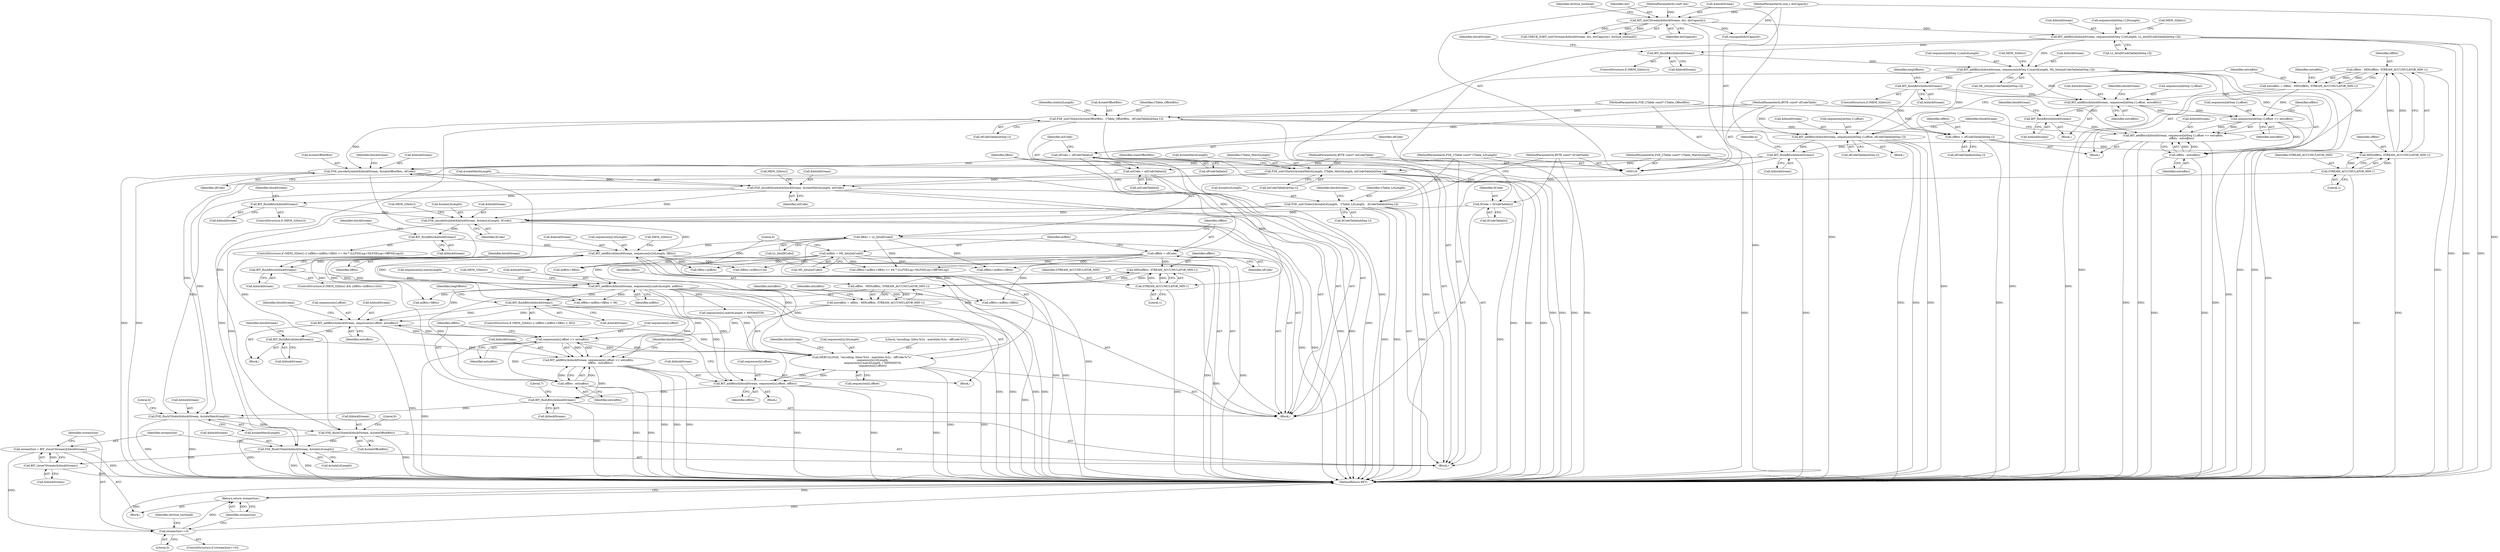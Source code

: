 digraph "0_zstd_3e5cdf1b6a85843e991d7d10f6a2567c15580da0_2@API" {
"1000559" [label="(Call,streamSize = BIT_closeCStream(&blockStream))"];
"1000561" [label="(Call,BIT_closeCStream(&blockStream))"];
"1000552" [label="(Call,FSE_flushCState(&blockStream, &stateLitLength))"];
"1000541" [label="(Call,FSE_flushCState(&blockStream, &stateOffsetBits))"];
"1000530" [label="(Call,FSE_flushCState(&blockStream, &stateMatchLength))"];
"1000300" [label="(Call,BIT_flushBits(&blockStream))"];
"1000285" [label="(Call,BIT_addBits(&blockStream, sequences[nbSeq-1].offset, ofCodeTable[nbSeq-1]))"];
"1000208" [label="(Call,BIT_addBits(&blockStream, sequences[nbSeq-1].matchLength, ML_bits[mlCodeTable[nbSeq-1]]))"];
"1000186" [label="(Call,BIT_addBits(&blockStream, sequences[nbSeq-1].litLength, LL_bits[llCodeTable[nbSeq-1]]))"];
"1000138" [label="(Call,BIT_initCStream(&blockStream, dst, dstCapacity))"];
"1000121" [label="(MethodParameterIn,void* dst)"];
"1000122" [label="(MethodParameterIn,size_t dstCapacity)"];
"1000205" [label="(Call,BIT_flushBits(&blockStream))"];
"1000227" [label="(Call,BIT_flushBits(&blockStream))"];
"1000168" [label="(Call,FSE_initCState2(&stateOffsetBits,  CTable_OffsetBits,  ofCodeTable[nbSeq-1]))"];
"1000125" [label="(MethodParameterIn,FSE_CTable const* CTable_OffsetBits)"];
"1000126" [label="(MethodParameterIn,BYTE const* ofCodeTable)"];
"1000268" [label="(Call,BIT_addBits(&blockStream, sequences[nbSeq-1].offset >> extraBits,\n                    ofBits - extraBits))"];
"1000265" [label="(Call,BIT_flushBits(&blockStream))"];
"1000254" [label="(Call,BIT_addBits(&blockStream, sequences[nbSeq-1].offset, extraBits))"];
"1000242" [label="(Call,extraBits = ofBits - MIN(ofBits, STREAM_ACCUMULATOR_MIN-1))"];
"1000244" [label="(Call,ofBits - MIN(ofBits, STREAM_ACCUMULATOR_MIN-1))"];
"1000246" [label="(Call,MIN(ofBits, STREAM_ACCUMULATOR_MIN-1))"];
"1000234" [label="(Call,ofBits = ofCodeTable[nbSeq-1])"];
"1000248" [label="(Call,STREAM_ACCUMULATOR_MIN-1)"];
"1000271" [label="(Call,sequences[nbSeq-1].offset >> extraBits)"];
"1000280" [label="(Call,ofBits - extraBits)"];
"1000509" [label="(Call,BIT_flushBits(&blockStream))"];
"1000485" [label="(Call,BIT_addBits(&blockStream, sequences[n].offset >> extraBits,\n                            ofBits - extraBits))"];
"1000454" [label="(Call,BIT_flushBits(&blockStream))"];
"1000435" [label="(Call,BIT_addBits(&blockStream, sequences[n].matchLength, mlBits))"];
"1000415" [label="(Call,BIT_addBits(&blockStream, sequences[n].litLength, llBits))"];
"1000388" [label="(Call,FSE_encodeSymbol(&blockStream, &stateLitLength, llCode))"];
"1000377" [label="(Call,FSE_encodeSymbol(&blockStream, &stateMatchLength, mlCode))"];
"1000371" [label="(Call,FSE_encodeSymbol(&blockStream, &stateOffsetBits, ofCode))"];
"1000324" [label="(Call,ofCode = ofCodeTable[n])"];
"1000159" [label="(Call,FSE_initCState2(&stateMatchLength, CTable_MatchLength, mlCodeTable[nbSeq-1]))"];
"1000123" [label="(MethodParameterIn,FSE_CTable const* CTable_MatchLength)"];
"1000124" [label="(MethodParameterIn,BYTE const* mlCodeTable)"];
"1000330" [label="(Call,mlCode = mlCodeTable[n])"];
"1000385" [label="(Call,BIT_flushBits(&blockStream))"];
"1000177" [label="(Call,FSE_initCState2(&stateLitLength,   CTable_LitLength,   llCodeTable[nbSeq-1]))"];
"1000127" [label="(MethodParameterIn,FSE_CTable const* CTable_LitLength)"];
"1000128" [label="(MethodParameterIn,BYTE const* llCodeTable)"];
"1000318" [label="(Call,llCode = llCodeTable[n])"];
"1000412" [label="(Call,BIT_flushBits(&blockStream))"];
"1000351" [label="(Call,DEBUGLOG(6, \"encoding: litlen:%2u - matchlen:%2u - offCode:%7u\",\n                        sequences[n].litLength,\n                        sequences[n].matchLength + MINMATCH,\n                        sequences[n].offset))"];
"1000488" [label="(Call,sequences[n].offset >> extraBits)"];
"1000473" [label="(Call,BIT_addBits(&blockStream, sequences[n].offset, extraBits))"];
"1000461" [label="(Call,extraBits = ofBits - MIN(ofBits, STREAM_ACCUMULATOR_MIN-1))"];
"1000463" [label="(Call,ofBits - MIN(ofBits, STREAM_ACCUMULATOR_MIN-1))"];
"1000465" [label="(Call,MIN(ofBits, STREAM_ACCUMULATOR_MIN-1))"];
"1000342" [label="(Call,ofBits = ofCode)"];
"1000467" [label="(Call,STREAM_ACCUMULATOR_MIN-1)"];
"1000500" [label="(Call,BIT_addBits(&blockStream, sequences[n].offset, ofBits))"];
"1000336" [label="(Call,llBits = LL_bits[llCode])"];
"1000432" [label="(Call,BIT_flushBits(&blockStream))"];
"1000346" [label="(Call,mlBits = ML_bits[mlCode])"];
"1000482" [label="(Call,BIT_flushBits(&blockStream))"];
"1000495" [label="(Call,ofBits - extraBits)"];
"1000565" [label="(Call,streamSize==0)"];
"1000571" [label="(Return,return streamSize;)"];
"1000285" [label="(Call,BIT_addBits(&blockStream, sequences[nbSeq-1].offset, ofCodeTable[nbSeq-1]))"];
"1000206" [label="(Call,&blockStream)"];
"1000347" [label="(Identifier,mlBits)"];
"1000389" [label="(Call,&blockStream)"];
"1000386" [label="(Call,&blockStream)"];
"1000378" [label="(Call,&blockStream)"];
"1000359" [label="(Call,sequences[n].matchLength + MINMATCH)"];
"1000560" [label="(Identifier,streamSize)"];
"1000555" [label="(Call,&stateLitLength)"];
"1000286" [label="(Call,&blockStream)"];
"1000244" [label="(Call,ofBits - MIN(ofBits, STREAM_ACCUMULATOR_MIN-1))"];
"1000139" [label="(Call,&blockStream)"];
"1000332" [label="(Call,mlCodeTable[n])"];
"1000177" [label="(Call,FSE_initCState2(&stateLitLength,   CTable_LitLength,   llCodeTable[nbSeq-1]))"];
"1000444" [label="(ControlStructure,if (MEM_32bits() || (ofBits+mlBits+llBits > 56)))"];
"1000254" [label="(Call,BIT_addBits(&blockStream, sequences[nbSeq-1].offset, extraBits))"];
"1000466" [label="(Identifier,ofBits)"];
"1000257" [label="(Call,sequences[nbSeq-1].offset)"];
"1000228" [label="(Call,&blockStream)"];
"1000231" [label="(Identifier,longOffsets)"];
"1000400" [label="(Call,mlBits+llBits)"];
"1000279" [label="(Identifier,extraBits)"];
"1000127" [label="(MethodParameterIn,FSE_CTable const* CTable_LitLength)"];
"1000235" [label="(Identifier,ofBits)"];
"1000171" [label="(Identifier,CTable_OffsetBits)"];
"1000467" [label="(Call,STREAM_ACCUMULATOR_MIN-1)"];
"1000567" [label="(Literal,0)"];
"1000503" [label="(Call,sequences[n].offset)"];
"1000269" [label="(Call,&blockStream)"];
"1000246" [label="(Call,MIN(ofBits, STREAM_ACCUMULATOR_MIN-1))"];
"1000428" [label="(Call,llBits+mlBits)"];
"1000488" [label="(Call,sequences[n].offset >> extraBits)"];
"1000255" [label="(Call,&blockStream)"];
"1000281" [label="(Identifier,ofBits)"];
"1000380" [label="(Call,&stateMatchLength)"];
"1000472" [label="(Block,)"];
"1000188" [label="(Identifier,blockStream)"];
"1000468" [label="(Identifier,STREAM_ACCUMULATOR_MIN)"];
"1000413" [label="(Call,&blockStream)"];
"1000143" [label="(Identifier,dstSize_tooSmall)"];
"1000324" [label="(Call,ofCode = ofCodeTable[n])"];
"1000433" [label="(Call,&blockStream)"];
"1000565" [label="(Call,streamSize==0)"];
"1000541" [label="(Call,FSE_flushCState(&blockStream, &stateOffsetBits))"];
"1000266" [label="(Call,&blockStream)"];
"1000205" [label="(Call,BIT_flushBits(&blockStream))"];
"1000489" [label="(Call,sequences[n].offset)"];
"1000159" [label="(Call,FSE_initCState2(&stateMatchLength, CTable_MatchLength, mlCodeTable[nbSeq-1]))"];
"1000396" [label="(Call,MEM_32bits())"];
"1000377" [label="(Call,FSE_encodeSymbol(&blockStream, &stateMatchLength, mlCode))"];
"1000288" [label="(Call,sequences[nbSeq-1].offset)"];
"1000557" [label="(Block,)"];
"1000208" [label="(Call,BIT_addBits(&blockStream, sequences[nbSeq-1].matchLength, ML_bits[mlCodeTable[nbSeq-1]]))"];
"1000384" [label="(Call,MEM_32bits())"];
"1000376" [label="(Identifier,ofCode)"];
"1000374" [label="(Call,&stateOffsetBits)"];
"1000536" [label="(Literal,6)"];
"1000196" [label="(Call,LL_bits[llCodeTable[nbSeq-1]])"];
"1000463" [label="(Call,ofBits - MIN(ofBits, STREAM_ACCUMULATOR_MIN-1))"];
"1000373" [label="(Identifier,blockStream)"];
"1000301" [label="(Call,&blockStream)"];
"1000511" [label="(Identifier,blockStream)"];
"1000461" [label="(Call,extraBits = ofBits - MIN(ofBits, STREAM_ACCUMULATOR_MIN-1))"];
"1000385" [label="(Call,BIT_flushBits(&blockStream))"];
"1000218" [label="(Call,ML_bits[mlCodeTable[nbSeq-1]])"];
"1000432" [label="(Call,BIT_flushBits(&blockStream))"];
"1000448" [label="(Call,ofBits+mlBits+llBits)"];
"1000172" [label="(Call,ofCodeTable[nbSeq-1])"];
"1000450" [label="(Call,mlBits+llBits)"];
"1000330" [label="(Call,mlCode = mlCodeTable[n])"];
"1000302" [label="(Identifier,blockStream)"];
"1000156" [label="(Call,(unsigned)dstCapacity)"];
"1000544" [label="(Call,&stateOffsetBits)"];
"1000204" [label="(Call,MEM_32bits())"];
"1000170" [label="(Identifier,stateOffsetBits)"];
"1000236" [label="(Call,ofCodeTable[nbSeq-1])"];
"1000137" [label="(Call,CHECK_E(BIT_initCStream(&blockStream, dst, dstCapacity), dstSize_tooSmall))"];
"1000336" [label="(Call,llBits = LL_bits[llCode])"];
"1000264" [label="(Identifier,extraBits)"];
"1000469" [label="(Literal,1)"];
"1000348" [label="(Call,ML_bits[mlCode])"];
"1000531" [label="(Call,&blockStream)"];
"1000510" [label="(Call,&blockStream)"];
"1000121" [label="(MethodParameterIn,void* dst)"];
"1000486" [label="(Call,&blockStream)"];
"1000447" [label="(Call,ofBits+mlBits+llBits > 56)"];
"1000132" [label="(Block,)"];
"1000300" [label="(Call,BIT_flushBits(&blockStream))"];
"1000211" [label="(Call,sequences[nbSeq-1].matchLength)"];
"1000180" [label="(Identifier,CTable_LitLength)"];
"1000418" [label="(Call,sequences[n].litLength)"];
"1000141" [label="(Identifier,dst)"];
"1000250" [label="(Literal,1)"];
"1000485" [label="(Call,BIT_addBits(&blockStream, sequences[n].offset >> extraBits,\n                            ofBits - extraBits))"];
"1000412" [label="(Call,BIT_flushBits(&blockStream))"];
"1000168" [label="(Call,FSE_initCState2(&stateOffsetBits,  CTable_OffsetBits,  ofCodeTable[nbSeq-1]))"];
"1000245" [label="(Identifier,ofBits)"];
"1000495" [label="(Call,ofBits - extraBits)"];
"1000382" [label="(Identifier,mlCode)"];
"1000513" [label="(Literal,7)"];
"1000487" [label="(Identifier,blockStream)"];
"1000390" [label="(Identifier,blockStream)"];
"1000459" [label="(Block,)"];
"1000122" [label="(MethodParameterIn,size_t dstCapacity)"];
"1000354" [label="(Call,sequences[n].litLength)"];
"1000427" [label="(Call,(llBits+mlBits)>24)"];
"1000397" [label="(Call,ofBits+mlBits+llBits >= 64-7-(LLFSELog+MLFSELog+OffFSELog))"];
"1000179" [label="(Identifier,stateLitLength)"];
"1000343" [label="(Identifier,ofBits)"];
"1000265" [label="(Call,BIT_flushBits(&blockStream))"];
"1000415" [label="(Call,BIT_addBits(&blockStream, sequences[n].litLength, llBits))"];
"1000331" [label="(Identifier,mlCode)"];
"1000553" [label="(Call,&blockStream)"];
"1000464" [label="(Identifier,ofBits)"];
"1000271" [label="(Call,sequences[nbSeq-1].offset >> extraBits)"];
"1000496" [label="(Identifier,ofBits)"];
"1000497" [label="(Identifier,extraBits)"];
"1000307" [label="(Identifier,n)"];
"1000446" [label="(Call,MEM_32bits())"];
"1000344" [label="(Identifier,ofCode)"];
"1000284" [label="(Block,)"];
"1000248" [label="(Call,STREAM_ACCUMULATOR_MIN-1)"];
"1000508" [label="(Identifier,ofBits)"];
"1000533" [label="(Call,&stateMatchLength)"];
"1000436" [label="(Call,&blockStream)"];
"1000559" [label="(Call,streamSize = BIT_closeCStream(&blockStream))"];
"1000226" [label="(Call,MEM_32bits())"];
"1000481" [label="(Identifier,extraBits)"];
"1000484" [label="(Identifier,blockStream)"];
"1000398" [label="(Call,ofBits+mlBits+llBits)"];
"1000435" [label="(Call,BIT_addBits(&blockStream, sequences[n].matchLength, mlBits))"];
"1000319" [label="(Identifier,llCode)"];
"1000203" [label="(ControlStructure,if (MEM_32bits()))"];
"1000232" [label="(Block,)"];
"1000443" [label="(Identifier,mlBits)"];
"1000337" [label="(Identifier,llBits)"];
"1000225" [label="(ControlStructure,if (MEM_32bits()))"];
"1000499" [label="(Block,)"];
"1000187" [label="(Call,&blockStream)"];
"1000391" [label="(Call,&stateLitLength)"];
"1000267" [label="(Identifier,blockStream)"];
"1000280" [label="(Call,ofBits - extraBits)"];
"1000316" [label="(Block,)"];
"1000270" [label="(Identifier,blockStream)"];
"1000123" [label="(MethodParameterIn,FSE_CTable const* CTable_MatchLength)"];
"1000272" [label="(Call,sequences[nbSeq-1].offset)"];
"1000160" [label="(Call,&stateMatchLength)"];
"1000189" [label="(Call,sequences[nbSeq-1].litLength)"];
"1000247" [label="(Identifier,ofBits)"];
"1000169" [label="(Call,&stateOffsetBits)"];
"1000325" [label="(Identifier,ofCode)"];
"1000242" [label="(Call,extraBits = ofBits - MIN(ofBits, STREAM_ACCUMULATOR_MIN-1))"];
"1000366" [label="(Call,sequences[n].offset)"];
"1000501" [label="(Call,&blockStream)"];
"1000383" [label="(ControlStructure,if (MEM_32bits()))"];
"1000552" [label="(Call,FSE_flushCState(&blockStream, &stateLitLength))"];
"1000424" [label="(ControlStructure,if (MEM_32bits() && ((llBits+mlBits)>24)))"];
"1000138" [label="(Call,BIT_initCStream(&blockStream, dst, dstCapacity))"];
"1000438" [label="(Call,sequences[n].matchLength)"];
"1000126" [label="(MethodParameterIn,BYTE const* ofCodeTable)"];
"1000268" [label="(Call,BIT_addBits(&blockStream, sequences[nbSeq-1].offset >> extraBits,\n                    ofBits - extraBits))"];
"1000252" [label="(Identifier,extraBits)"];
"1000282" [label="(Identifier,extraBits)"];
"1000494" [label="(Identifier,extraBits)"];
"1000458" [label="(Identifier,longOffsets)"];
"1000462" [label="(Identifier,extraBits)"];
"1000186" [label="(Call,BIT_addBits(&blockStream, sequences[nbSeq-1].litLength, LL_bits[llCodeTable[nbSeq-1]]))"];
"1000542" [label="(Call,&blockStream)"];
"1000547" [label="(Literal,6)"];
"1000379" [label="(Identifier,blockStream)"];
"1000509" [label="(Call,BIT_flushBits(&blockStream))"];
"1000210" [label="(Identifier,blockStream)"];
"1000465" [label="(Call,MIN(ofBits, STREAM_ACCUMULATOR_MIN-1))"];
"1000353" [label="(Literal,\"encoding: litlen:%2u - matchlen:%2u - offCode:%7u\")"];
"1000371" [label="(Call,FSE_encodeSymbol(&blockStream, &stateOffsetBits, ofCode))"];
"1000125" [label="(MethodParameterIn,FSE_CTable const* CTable_OffsetBits)"];
"1000561" [label="(Call,BIT_closeCStream(&blockStream))"];
"1000564" [label="(ControlStructure,if (streamSize==0))"];
"1000163" [label="(Call,mlCodeTable[nbSeq-1])"];
"1000454" [label="(Call,BIT_flushBits(&blockStream))"];
"1000417" [label="(Identifier,blockStream)"];
"1000338" [label="(Call,LL_bits[llCode])"];
"1000393" [label="(Identifier,llCode)"];
"1000124" [label="(MethodParameterIn,BYTE const* mlCodeTable)"];
"1000562" [label="(Call,&blockStream)"];
"1000209" [label="(Call,&blockStream)"];
"1000423" [label="(Identifier,llBits)"];
"1000476" [label="(Call,sequences[n].offset)"];
"1000372" [label="(Call,&blockStream)"];
"1000426" [label="(Call,MEM_32bits())"];
"1000437" [label="(Identifier,blockStream)"];
"1000570" [label="(Identifier,dstSize_tooSmall)"];
"1000530" [label="(Call,FSE_flushCState(&blockStream, &stateMatchLength))"];
"1000572" [label="(Identifier,streamSize)"];
"1000234" [label="(Call,ofBits = ofCodeTable[nbSeq-1])"];
"1000320" [label="(Call,llCodeTable[n])"];
"1000482" [label="(Call,BIT_flushBits(&blockStream))"];
"1000128" [label="(MethodParameterIn,BYTE const* llCodeTable)"];
"1000142" [label="(Identifier,dstCapacity)"];
"1000473" [label="(Call,BIT_addBits(&blockStream, sequences[n].offset, extraBits))"];
"1000483" [label="(Call,&blockStream)"];
"1000342" [label="(Call,ofBits = ofCode)"];
"1000181" [label="(Call,llCodeTable[nbSeq-1])"];
"1000346" [label="(Call,mlBits = ML_bits[mlCode])"];
"1000566" [label="(Identifier,streamSize)"];
"1000571" [label="(Return,return streamSize;)"];
"1000243" [label="(Identifier,extraBits)"];
"1000326" [label="(Call,ofCodeTable[n])"];
"1000388" [label="(Call,FSE_encodeSymbol(&blockStream, &stateLitLength, llCode))"];
"1000394" [label="(ControlStructure,if (MEM_32bits() || (ofBits+mlBits+llBits >= 64-7-(LLFSELog+MLFSELog+OffFSELog))))"];
"1000227" [label="(Call,BIT_flushBits(&blockStream))"];
"1000351" [label="(Call,DEBUGLOG(6, \"encoding: litlen:%2u - matchlen:%2u - offCode:%7u\",\n                        sequences[n].litLength,\n                        sequences[n].matchLength + MINMATCH,\n                        sequences[n].offset))"];
"1000162" [label="(Identifier,CTable_MatchLength)"];
"1000416" [label="(Call,&blockStream)"];
"1000295" [label="(Call,ofCodeTable[nbSeq-1])"];
"1000573" [label="(MethodReturn,RET)"];
"1000500" [label="(Call,BIT_addBits(&blockStream, sequences[n].offset, ofBits))"];
"1000253" [label="(Block,)"];
"1000471" [label="(Identifier,extraBits)"];
"1000318" [label="(Call,llCode = llCodeTable[n])"];
"1000178" [label="(Call,&stateLitLength)"];
"1000455" [label="(Call,&blockStream)"];
"1000474" [label="(Call,&blockStream)"];
"1000352" [label="(Literal,6)"];
"1000249" [label="(Identifier,STREAM_ACCUMULATOR_MIN)"];
"1000559" -> "1000557"  [label="AST: "];
"1000559" -> "1000561"  [label="CFG: "];
"1000560" -> "1000559"  [label="AST: "];
"1000561" -> "1000559"  [label="AST: "];
"1000566" -> "1000559"  [label="CFG: "];
"1000559" -> "1000573"  [label="DDG: "];
"1000561" -> "1000559"  [label="DDG: "];
"1000559" -> "1000565"  [label="DDG: "];
"1000561" -> "1000562"  [label="CFG: "];
"1000562" -> "1000561"  [label="AST: "];
"1000561" -> "1000573"  [label="DDG: "];
"1000552" -> "1000561"  [label="DDG: "];
"1000552" -> "1000132"  [label="AST: "];
"1000552" -> "1000555"  [label="CFG: "];
"1000553" -> "1000552"  [label="AST: "];
"1000555" -> "1000552"  [label="AST: "];
"1000560" -> "1000552"  [label="CFG: "];
"1000552" -> "1000573"  [label="DDG: "];
"1000552" -> "1000573"  [label="DDG: "];
"1000541" -> "1000552"  [label="DDG: "];
"1000177" -> "1000552"  [label="DDG: "];
"1000388" -> "1000552"  [label="DDG: "];
"1000541" -> "1000132"  [label="AST: "];
"1000541" -> "1000544"  [label="CFG: "];
"1000542" -> "1000541"  [label="AST: "];
"1000544" -> "1000541"  [label="AST: "];
"1000547" -> "1000541"  [label="CFG: "];
"1000541" -> "1000573"  [label="DDG: "];
"1000541" -> "1000573"  [label="DDG: "];
"1000530" -> "1000541"  [label="DDG: "];
"1000168" -> "1000541"  [label="DDG: "];
"1000371" -> "1000541"  [label="DDG: "];
"1000530" -> "1000132"  [label="AST: "];
"1000530" -> "1000533"  [label="CFG: "];
"1000531" -> "1000530"  [label="AST: "];
"1000533" -> "1000530"  [label="AST: "];
"1000536" -> "1000530"  [label="CFG: "];
"1000530" -> "1000573"  [label="DDG: "];
"1000530" -> "1000573"  [label="DDG: "];
"1000300" -> "1000530"  [label="DDG: "];
"1000509" -> "1000530"  [label="DDG: "];
"1000159" -> "1000530"  [label="DDG: "];
"1000377" -> "1000530"  [label="DDG: "];
"1000300" -> "1000132"  [label="AST: "];
"1000300" -> "1000301"  [label="CFG: "];
"1000301" -> "1000300"  [label="AST: "];
"1000307" -> "1000300"  [label="CFG: "];
"1000300" -> "1000573"  [label="DDG: "];
"1000285" -> "1000300"  [label="DDG: "];
"1000268" -> "1000300"  [label="DDG: "];
"1000300" -> "1000371"  [label="DDG: "];
"1000285" -> "1000284"  [label="AST: "];
"1000285" -> "1000295"  [label="CFG: "];
"1000286" -> "1000285"  [label="AST: "];
"1000288" -> "1000285"  [label="AST: "];
"1000295" -> "1000285"  [label="AST: "];
"1000302" -> "1000285"  [label="CFG: "];
"1000285" -> "1000573"  [label="DDG: "];
"1000285" -> "1000573"  [label="DDG: "];
"1000285" -> "1000573"  [label="DDG: "];
"1000208" -> "1000285"  [label="DDG: "];
"1000227" -> "1000285"  [label="DDG: "];
"1000168" -> "1000285"  [label="DDG: "];
"1000126" -> "1000285"  [label="DDG: "];
"1000208" -> "1000132"  [label="AST: "];
"1000208" -> "1000218"  [label="CFG: "];
"1000209" -> "1000208"  [label="AST: "];
"1000211" -> "1000208"  [label="AST: "];
"1000218" -> "1000208"  [label="AST: "];
"1000226" -> "1000208"  [label="CFG: "];
"1000208" -> "1000573"  [label="DDG: "];
"1000208" -> "1000573"  [label="DDG: "];
"1000208" -> "1000573"  [label="DDG: "];
"1000186" -> "1000208"  [label="DDG: "];
"1000205" -> "1000208"  [label="DDG: "];
"1000208" -> "1000227"  [label="DDG: "];
"1000208" -> "1000254"  [label="DDG: "];
"1000208" -> "1000268"  [label="DDG: "];
"1000186" -> "1000132"  [label="AST: "];
"1000186" -> "1000196"  [label="CFG: "];
"1000187" -> "1000186"  [label="AST: "];
"1000189" -> "1000186"  [label="AST: "];
"1000196" -> "1000186"  [label="AST: "];
"1000204" -> "1000186"  [label="CFG: "];
"1000186" -> "1000573"  [label="DDG: "];
"1000186" -> "1000573"  [label="DDG: "];
"1000186" -> "1000573"  [label="DDG: "];
"1000138" -> "1000186"  [label="DDG: "];
"1000186" -> "1000205"  [label="DDG: "];
"1000138" -> "1000137"  [label="AST: "];
"1000138" -> "1000142"  [label="CFG: "];
"1000139" -> "1000138"  [label="AST: "];
"1000141" -> "1000138"  [label="AST: "];
"1000142" -> "1000138"  [label="AST: "];
"1000143" -> "1000138"  [label="CFG: "];
"1000138" -> "1000573"  [label="DDG: "];
"1000138" -> "1000137"  [label="DDG: "];
"1000138" -> "1000137"  [label="DDG: "];
"1000138" -> "1000137"  [label="DDG: "];
"1000121" -> "1000138"  [label="DDG: "];
"1000122" -> "1000138"  [label="DDG: "];
"1000138" -> "1000156"  [label="DDG: "];
"1000121" -> "1000120"  [label="AST: "];
"1000121" -> "1000573"  [label="DDG: "];
"1000122" -> "1000120"  [label="AST: "];
"1000122" -> "1000573"  [label="DDG: "];
"1000122" -> "1000156"  [label="DDG: "];
"1000205" -> "1000203"  [label="AST: "];
"1000205" -> "1000206"  [label="CFG: "];
"1000206" -> "1000205"  [label="AST: "];
"1000210" -> "1000205"  [label="CFG: "];
"1000227" -> "1000225"  [label="AST: "];
"1000227" -> "1000228"  [label="CFG: "];
"1000228" -> "1000227"  [label="AST: "];
"1000231" -> "1000227"  [label="CFG: "];
"1000227" -> "1000254"  [label="DDG: "];
"1000227" -> "1000268"  [label="DDG: "];
"1000168" -> "1000132"  [label="AST: "];
"1000168" -> "1000172"  [label="CFG: "];
"1000169" -> "1000168"  [label="AST: "];
"1000171" -> "1000168"  [label="AST: "];
"1000172" -> "1000168"  [label="AST: "];
"1000179" -> "1000168"  [label="CFG: "];
"1000168" -> "1000573"  [label="DDG: "];
"1000168" -> "1000573"  [label="DDG: "];
"1000125" -> "1000168"  [label="DDG: "];
"1000126" -> "1000168"  [label="DDG: "];
"1000168" -> "1000234"  [label="DDG: "];
"1000168" -> "1000371"  [label="DDG: "];
"1000125" -> "1000120"  [label="AST: "];
"1000125" -> "1000573"  [label="DDG: "];
"1000126" -> "1000120"  [label="AST: "];
"1000126" -> "1000573"  [label="DDG: "];
"1000126" -> "1000234"  [label="DDG: "];
"1000126" -> "1000324"  [label="DDG: "];
"1000268" -> "1000232"  [label="AST: "];
"1000268" -> "1000280"  [label="CFG: "];
"1000269" -> "1000268"  [label="AST: "];
"1000271" -> "1000268"  [label="AST: "];
"1000280" -> "1000268"  [label="AST: "];
"1000302" -> "1000268"  [label="CFG: "];
"1000268" -> "1000573"  [label="DDG: "];
"1000268" -> "1000573"  [label="DDG: "];
"1000268" -> "1000573"  [label="DDG: "];
"1000265" -> "1000268"  [label="DDG: "];
"1000271" -> "1000268"  [label="DDG: "];
"1000271" -> "1000268"  [label="DDG: "];
"1000280" -> "1000268"  [label="DDG: "];
"1000280" -> "1000268"  [label="DDG: "];
"1000265" -> "1000253"  [label="AST: "];
"1000265" -> "1000266"  [label="CFG: "];
"1000266" -> "1000265"  [label="AST: "];
"1000270" -> "1000265"  [label="CFG: "];
"1000254" -> "1000265"  [label="DDG: "];
"1000254" -> "1000253"  [label="AST: "];
"1000254" -> "1000264"  [label="CFG: "];
"1000255" -> "1000254"  [label="AST: "];
"1000257" -> "1000254"  [label="AST: "];
"1000264" -> "1000254"  [label="AST: "];
"1000267" -> "1000254"  [label="CFG: "];
"1000254" -> "1000573"  [label="DDG: "];
"1000242" -> "1000254"  [label="DDG: "];
"1000254" -> "1000271"  [label="DDG: "];
"1000254" -> "1000271"  [label="DDG: "];
"1000242" -> "1000232"  [label="AST: "];
"1000242" -> "1000244"  [label="CFG: "];
"1000243" -> "1000242"  [label="AST: "];
"1000244" -> "1000242"  [label="AST: "];
"1000252" -> "1000242"  [label="CFG: "];
"1000242" -> "1000573"  [label="DDG: "];
"1000244" -> "1000242"  [label="DDG: "];
"1000244" -> "1000242"  [label="DDG: "];
"1000242" -> "1000271"  [label="DDG: "];
"1000244" -> "1000246"  [label="CFG: "];
"1000245" -> "1000244"  [label="AST: "];
"1000246" -> "1000244"  [label="AST: "];
"1000244" -> "1000573"  [label="DDG: "];
"1000246" -> "1000244"  [label="DDG: "];
"1000246" -> "1000244"  [label="DDG: "];
"1000244" -> "1000280"  [label="DDG: "];
"1000246" -> "1000248"  [label="CFG: "];
"1000247" -> "1000246"  [label="AST: "];
"1000248" -> "1000246"  [label="AST: "];
"1000246" -> "1000573"  [label="DDG: "];
"1000234" -> "1000246"  [label="DDG: "];
"1000248" -> "1000246"  [label="DDG: "];
"1000248" -> "1000246"  [label="DDG: "];
"1000234" -> "1000232"  [label="AST: "];
"1000234" -> "1000236"  [label="CFG: "];
"1000235" -> "1000234"  [label="AST: "];
"1000236" -> "1000234"  [label="AST: "];
"1000243" -> "1000234"  [label="CFG: "];
"1000234" -> "1000573"  [label="DDG: "];
"1000248" -> "1000250"  [label="CFG: "];
"1000249" -> "1000248"  [label="AST: "];
"1000250" -> "1000248"  [label="AST: "];
"1000248" -> "1000573"  [label="DDG: "];
"1000248" -> "1000467"  [label="DDG: "];
"1000271" -> "1000279"  [label="CFG: "];
"1000272" -> "1000271"  [label="AST: "];
"1000279" -> "1000271"  [label="AST: "];
"1000281" -> "1000271"  [label="CFG: "];
"1000271" -> "1000573"  [label="DDG: "];
"1000271" -> "1000280"  [label="DDG: "];
"1000280" -> "1000282"  [label="CFG: "];
"1000281" -> "1000280"  [label="AST: "];
"1000282" -> "1000280"  [label="AST: "];
"1000280" -> "1000573"  [label="DDG: "];
"1000280" -> "1000573"  [label="DDG: "];
"1000509" -> "1000316"  [label="AST: "];
"1000509" -> "1000510"  [label="CFG: "];
"1000510" -> "1000509"  [label="AST: "];
"1000513" -> "1000509"  [label="CFG: "];
"1000509" -> "1000573"  [label="DDG: "];
"1000509" -> "1000371"  [label="DDG: "];
"1000485" -> "1000509"  [label="DDG: "];
"1000500" -> "1000509"  [label="DDG: "];
"1000485" -> "1000459"  [label="AST: "];
"1000485" -> "1000495"  [label="CFG: "];
"1000486" -> "1000485"  [label="AST: "];
"1000488" -> "1000485"  [label="AST: "];
"1000495" -> "1000485"  [label="AST: "];
"1000511" -> "1000485"  [label="CFG: "];
"1000485" -> "1000573"  [label="DDG: "];
"1000485" -> "1000573"  [label="DDG: "];
"1000485" -> "1000573"  [label="DDG: "];
"1000454" -> "1000485"  [label="DDG: "];
"1000435" -> "1000485"  [label="DDG: "];
"1000482" -> "1000485"  [label="DDG: "];
"1000488" -> "1000485"  [label="DDG: "];
"1000488" -> "1000485"  [label="DDG: "];
"1000495" -> "1000485"  [label="DDG: "];
"1000495" -> "1000485"  [label="DDG: "];
"1000454" -> "1000444"  [label="AST: "];
"1000454" -> "1000455"  [label="CFG: "];
"1000455" -> "1000454"  [label="AST: "];
"1000458" -> "1000454"  [label="CFG: "];
"1000435" -> "1000454"  [label="DDG: "];
"1000454" -> "1000473"  [label="DDG: "];
"1000454" -> "1000500"  [label="DDG: "];
"1000435" -> "1000316"  [label="AST: "];
"1000435" -> "1000443"  [label="CFG: "];
"1000436" -> "1000435"  [label="AST: "];
"1000438" -> "1000435"  [label="AST: "];
"1000443" -> "1000435"  [label="AST: "];
"1000446" -> "1000435"  [label="CFG: "];
"1000435" -> "1000573"  [label="DDG: "];
"1000435" -> "1000573"  [label="DDG: "];
"1000435" -> "1000573"  [label="DDG: "];
"1000435" -> "1000351"  [label="DDG: "];
"1000435" -> "1000359"  [label="DDG: "];
"1000415" -> "1000435"  [label="DDG: "];
"1000432" -> "1000435"  [label="DDG: "];
"1000346" -> "1000435"  [label="DDG: "];
"1000435" -> "1000447"  [label="DDG: "];
"1000435" -> "1000448"  [label="DDG: "];
"1000435" -> "1000450"  [label="DDG: "];
"1000435" -> "1000473"  [label="DDG: "];
"1000435" -> "1000500"  [label="DDG: "];
"1000415" -> "1000316"  [label="AST: "];
"1000415" -> "1000423"  [label="CFG: "];
"1000416" -> "1000415"  [label="AST: "];
"1000418" -> "1000415"  [label="AST: "];
"1000423" -> "1000415"  [label="AST: "];
"1000426" -> "1000415"  [label="CFG: "];
"1000415" -> "1000573"  [label="DDG: "];
"1000415" -> "1000573"  [label="DDG: "];
"1000415" -> "1000573"  [label="DDG: "];
"1000415" -> "1000351"  [label="DDG: "];
"1000388" -> "1000415"  [label="DDG: "];
"1000412" -> "1000415"  [label="DDG: "];
"1000351" -> "1000415"  [label="DDG: "];
"1000336" -> "1000415"  [label="DDG: "];
"1000415" -> "1000427"  [label="DDG: "];
"1000415" -> "1000428"  [label="DDG: "];
"1000415" -> "1000432"  [label="DDG: "];
"1000415" -> "1000447"  [label="DDG: "];
"1000415" -> "1000448"  [label="DDG: "];
"1000415" -> "1000450"  [label="DDG: "];
"1000388" -> "1000316"  [label="AST: "];
"1000388" -> "1000393"  [label="CFG: "];
"1000389" -> "1000388"  [label="AST: "];
"1000391" -> "1000388"  [label="AST: "];
"1000393" -> "1000388"  [label="AST: "];
"1000396" -> "1000388"  [label="CFG: "];
"1000388" -> "1000573"  [label="DDG: "];
"1000388" -> "1000573"  [label="DDG: "];
"1000377" -> "1000388"  [label="DDG: "];
"1000385" -> "1000388"  [label="DDG: "];
"1000177" -> "1000388"  [label="DDG: "];
"1000318" -> "1000388"  [label="DDG: "];
"1000388" -> "1000412"  [label="DDG: "];
"1000377" -> "1000316"  [label="AST: "];
"1000377" -> "1000382"  [label="CFG: "];
"1000378" -> "1000377"  [label="AST: "];
"1000380" -> "1000377"  [label="AST: "];
"1000382" -> "1000377"  [label="AST: "];
"1000384" -> "1000377"  [label="CFG: "];
"1000377" -> "1000573"  [label="DDG: "];
"1000377" -> "1000573"  [label="DDG: "];
"1000371" -> "1000377"  [label="DDG: "];
"1000159" -> "1000377"  [label="DDG: "];
"1000330" -> "1000377"  [label="DDG: "];
"1000377" -> "1000385"  [label="DDG: "];
"1000371" -> "1000316"  [label="AST: "];
"1000371" -> "1000376"  [label="CFG: "];
"1000372" -> "1000371"  [label="AST: "];
"1000374" -> "1000371"  [label="AST: "];
"1000376" -> "1000371"  [label="AST: "];
"1000379" -> "1000371"  [label="CFG: "];
"1000371" -> "1000573"  [label="DDG: "];
"1000371" -> "1000573"  [label="DDG: "];
"1000324" -> "1000371"  [label="DDG: "];
"1000324" -> "1000316"  [label="AST: "];
"1000324" -> "1000326"  [label="CFG: "];
"1000325" -> "1000324"  [label="AST: "];
"1000326" -> "1000324"  [label="AST: "];
"1000331" -> "1000324"  [label="CFG: "];
"1000324" -> "1000573"  [label="DDG: "];
"1000324" -> "1000342"  [label="DDG: "];
"1000159" -> "1000132"  [label="AST: "];
"1000159" -> "1000163"  [label="CFG: "];
"1000160" -> "1000159"  [label="AST: "];
"1000162" -> "1000159"  [label="AST: "];
"1000163" -> "1000159"  [label="AST: "];
"1000170" -> "1000159"  [label="CFG: "];
"1000159" -> "1000573"  [label="DDG: "];
"1000159" -> "1000573"  [label="DDG: "];
"1000159" -> "1000573"  [label="DDG: "];
"1000123" -> "1000159"  [label="DDG: "];
"1000124" -> "1000159"  [label="DDG: "];
"1000123" -> "1000120"  [label="AST: "];
"1000123" -> "1000573"  [label="DDG: "];
"1000124" -> "1000120"  [label="AST: "];
"1000124" -> "1000573"  [label="DDG: "];
"1000124" -> "1000330"  [label="DDG: "];
"1000330" -> "1000316"  [label="AST: "];
"1000330" -> "1000332"  [label="CFG: "];
"1000331" -> "1000330"  [label="AST: "];
"1000332" -> "1000330"  [label="AST: "];
"1000337" -> "1000330"  [label="CFG: "];
"1000330" -> "1000573"  [label="DDG: "];
"1000385" -> "1000383"  [label="AST: "];
"1000385" -> "1000386"  [label="CFG: "];
"1000386" -> "1000385"  [label="AST: "];
"1000390" -> "1000385"  [label="CFG: "];
"1000177" -> "1000132"  [label="AST: "];
"1000177" -> "1000181"  [label="CFG: "];
"1000178" -> "1000177"  [label="AST: "];
"1000180" -> "1000177"  [label="AST: "];
"1000181" -> "1000177"  [label="AST: "];
"1000188" -> "1000177"  [label="CFG: "];
"1000177" -> "1000573"  [label="DDG: "];
"1000177" -> "1000573"  [label="DDG: "];
"1000177" -> "1000573"  [label="DDG: "];
"1000127" -> "1000177"  [label="DDG: "];
"1000128" -> "1000177"  [label="DDG: "];
"1000127" -> "1000120"  [label="AST: "];
"1000127" -> "1000573"  [label="DDG: "];
"1000128" -> "1000120"  [label="AST: "];
"1000128" -> "1000573"  [label="DDG: "];
"1000128" -> "1000318"  [label="DDG: "];
"1000318" -> "1000316"  [label="AST: "];
"1000318" -> "1000320"  [label="CFG: "];
"1000319" -> "1000318"  [label="AST: "];
"1000320" -> "1000318"  [label="AST: "];
"1000325" -> "1000318"  [label="CFG: "];
"1000318" -> "1000573"  [label="DDG: "];
"1000412" -> "1000394"  [label="AST: "];
"1000412" -> "1000413"  [label="CFG: "];
"1000413" -> "1000412"  [label="AST: "];
"1000417" -> "1000412"  [label="CFG: "];
"1000351" -> "1000316"  [label="AST: "];
"1000351" -> "1000366"  [label="CFG: "];
"1000352" -> "1000351"  [label="AST: "];
"1000353" -> "1000351"  [label="AST: "];
"1000354" -> "1000351"  [label="AST: "];
"1000359" -> "1000351"  [label="AST: "];
"1000366" -> "1000351"  [label="AST: "];
"1000373" -> "1000351"  [label="CFG: "];
"1000351" -> "1000573"  [label="DDG: "];
"1000351" -> "1000573"  [label="DDG: "];
"1000488" -> "1000351"  [label="DDG: "];
"1000500" -> "1000351"  [label="DDG: "];
"1000351" -> "1000473"  [label="DDG: "];
"1000351" -> "1000488"  [label="DDG: "];
"1000351" -> "1000500"  [label="DDG: "];
"1000488" -> "1000494"  [label="CFG: "];
"1000489" -> "1000488"  [label="AST: "];
"1000494" -> "1000488"  [label="AST: "];
"1000496" -> "1000488"  [label="CFG: "];
"1000488" -> "1000573"  [label="DDG: "];
"1000473" -> "1000488"  [label="DDG: "];
"1000473" -> "1000488"  [label="DDG: "];
"1000461" -> "1000488"  [label="DDG: "];
"1000488" -> "1000495"  [label="DDG: "];
"1000473" -> "1000472"  [label="AST: "];
"1000473" -> "1000481"  [label="CFG: "];
"1000474" -> "1000473"  [label="AST: "];
"1000476" -> "1000473"  [label="AST: "];
"1000481" -> "1000473"  [label="AST: "];
"1000484" -> "1000473"  [label="CFG: "];
"1000473" -> "1000573"  [label="DDG: "];
"1000461" -> "1000473"  [label="DDG: "];
"1000473" -> "1000482"  [label="DDG: "];
"1000461" -> "1000459"  [label="AST: "];
"1000461" -> "1000463"  [label="CFG: "];
"1000462" -> "1000461"  [label="AST: "];
"1000463" -> "1000461"  [label="AST: "];
"1000471" -> "1000461"  [label="CFG: "];
"1000461" -> "1000573"  [label="DDG: "];
"1000463" -> "1000461"  [label="DDG: "];
"1000463" -> "1000461"  [label="DDG: "];
"1000463" -> "1000465"  [label="CFG: "];
"1000464" -> "1000463"  [label="AST: "];
"1000465" -> "1000463"  [label="AST: "];
"1000463" -> "1000573"  [label="DDG: "];
"1000465" -> "1000463"  [label="DDG: "];
"1000465" -> "1000463"  [label="DDG: "];
"1000463" -> "1000495"  [label="DDG: "];
"1000465" -> "1000467"  [label="CFG: "];
"1000466" -> "1000465"  [label="AST: "];
"1000467" -> "1000465"  [label="AST: "];
"1000465" -> "1000573"  [label="DDG: "];
"1000342" -> "1000465"  [label="DDG: "];
"1000467" -> "1000465"  [label="DDG: "];
"1000467" -> "1000465"  [label="DDG: "];
"1000342" -> "1000316"  [label="AST: "];
"1000342" -> "1000344"  [label="CFG: "];
"1000343" -> "1000342"  [label="AST: "];
"1000344" -> "1000342"  [label="AST: "];
"1000347" -> "1000342"  [label="CFG: "];
"1000342" -> "1000397"  [label="DDG: "];
"1000342" -> "1000398"  [label="DDG: "];
"1000342" -> "1000447"  [label="DDG: "];
"1000342" -> "1000448"  [label="DDG: "];
"1000342" -> "1000500"  [label="DDG: "];
"1000467" -> "1000469"  [label="CFG: "];
"1000468" -> "1000467"  [label="AST: "];
"1000469" -> "1000467"  [label="AST: "];
"1000467" -> "1000573"  [label="DDG: "];
"1000500" -> "1000499"  [label="AST: "];
"1000500" -> "1000508"  [label="CFG: "];
"1000501" -> "1000500"  [label="AST: "];
"1000503" -> "1000500"  [label="AST: "];
"1000508" -> "1000500"  [label="AST: "];
"1000511" -> "1000500"  [label="CFG: "];
"1000500" -> "1000573"  [label="DDG: "];
"1000500" -> "1000573"  [label="DDG: "];
"1000500" -> "1000573"  [label="DDG: "];
"1000336" -> "1000316"  [label="AST: "];
"1000336" -> "1000338"  [label="CFG: "];
"1000337" -> "1000336"  [label="AST: "];
"1000338" -> "1000336"  [label="AST: "];
"1000343" -> "1000336"  [label="CFG: "];
"1000336" -> "1000573"  [label="DDG: "];
"1000336" -> "1000397"  [label="DDG: "];
"1000336" -> "1000398"  [label="DDG: "];
"1000336" -> "1000400"  [label="DDG: "];
"1000432" -> "1000424"  [label="AST: "];
"1000432" -> "1000433"  [label="CFG: "];
"1000433" -> "1000432"  [label="AST: "];
"1000437" -> "1000432"  [label="CFG: "];
"1000346" -> "1000316"  [label="AST: "];
"1000346" -> "1000348"  [label="CFG: "];
"1000347" -> "1000346"  [label="AST: "];
"1000348" -> "1000346"  [label="AST: "];
"1000352" -> "1000346"  [label="CFG: "];
"1000346" -> "1000573"  [label="DDG: "];
"1000346" -> "1000397"  [label="DDG: "];
"1000346" -> "1000398"  [label="DDG: "];
"1000346" -> "1000400"  [label="DDG: "];
"1000346" -> "1000427"  [label="DDG: "];
"1000346" -> "1000428"  [label="DDG: "];
"1000482" -> "1000472"  [label="AST: "];
"1000482" -> "1000483"  [label="CFG: "];
"1000483" -> "1000482"  [label="AST: "];
"1000487" -> "1000482"  [label="CFG: "];
"1000495" -> "1000497"  [label="CFG: "];
"1000496" -> "1000495"  [label="AST: "];
"1000497" -> "1000495"  [label="AST: "];
"1000495" -> "1000573"  [label="DDG: "];
"1000495" -> "1000573"  [label="DDG: "];
"1000565" -> "1000564"  [label="AST: "];
"1000565" -> "1000567"  [label="CFG: "];
"1000566" -> "1000565"  [label="AST: "];
"1000567" -> "1000565"  [label="AST: "];
"1000570" -> "1000565"  [label="CFG: "];
"1000572" -> "1000565"  [label="CFG: "];
"1000565" -> "1000573"  [label="DDG: "];
"1000565" -> "1000573"  [label="DDG: "];
"1000565" -> "1000571"  [label="DDG: "];
"1000571" -> "1000557"  [label="AST: "];
"1000571" -> "1000572"  [label="CFG: "];
"1000572" -> "1000571"  [label="AST: "];
"1000573" -> "1000571"  [label="CFG: "];
"1000571" -> "1000573"  [label="DDG: "];
"1000572" -> "1000571"  [label="DDG: "];
}
